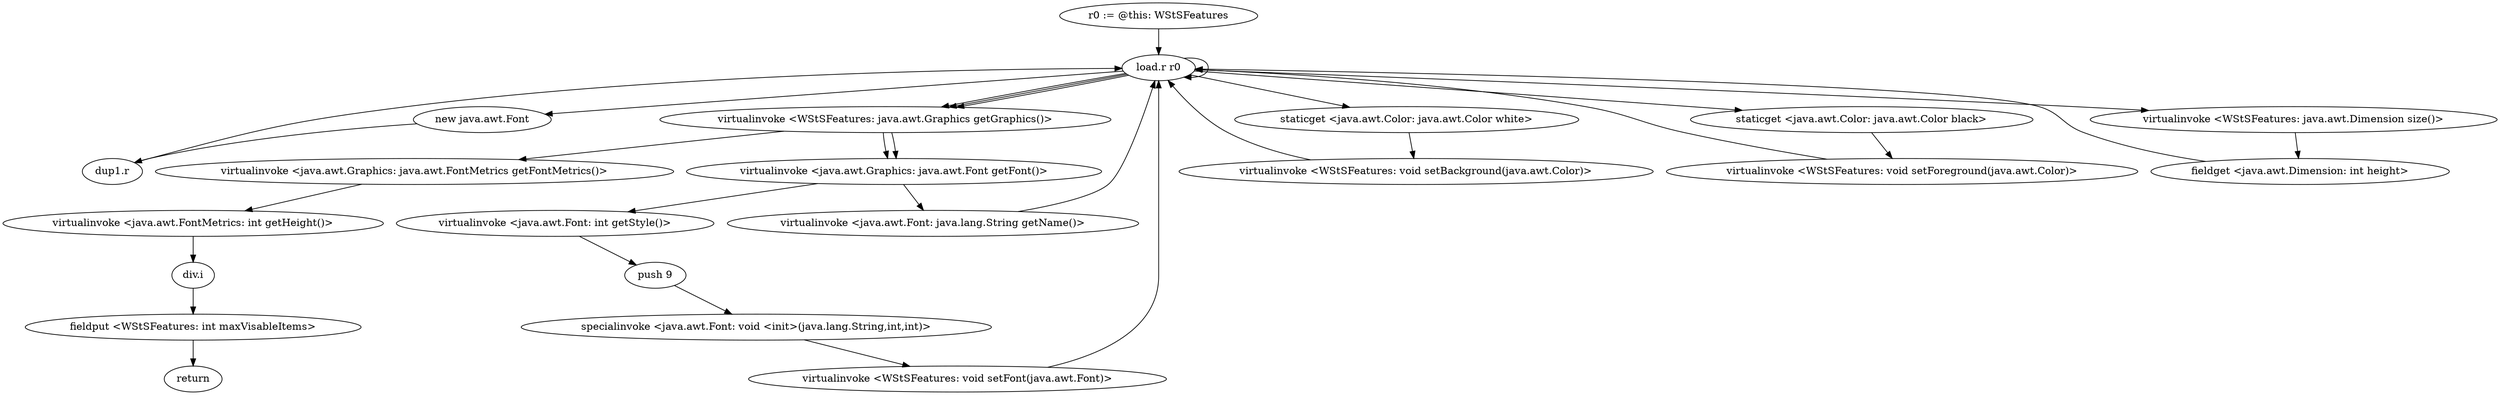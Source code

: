 digraph "" {
    "r0 := @this: WStSFeatures"
    "load.r r0"
    "r0 := @this: WStSFeatures"->"load.r r0";
    "new java.awt.Font"
    "load.r r0"->"new java.awt.Font";
    "dup1.r"
    "new java.awt.Font"->"dup1.r";
    "dup1.r"->"load.r r0";
    "virtualinvoke <WStSFeatures: java.awt.Graphics getGraphics()>"
    "load.r r0"->"virtualinvoke <WStSFeatures: java.awt.Graphics getGraphics()>";
    "virtualinvoke <java.awt.Graphics: java.awt.Font getFont()>"
    "virtualinvoke <WStSFeatures: java.awt.Graphics getGraphics()>"->"virtualinvoke <java.awt.Graphics: java.awt.Font getFont()>";
    "virtualinvoke <java.awt.Font: java.lang.String getName()>"
    "virtualinvoke <java.awt.Graphics: java.awt.Font getFont()>"->"virtualinvoke <java.awt.Font: java.lang.String getName()>";
    "virtualinvoke <java.awt.Font: java.lang.String getName()>"->"load.r r0";
    "load.r r0"->"virtualinvoke <WStSFeatures: java.awt.Graphics getGraphics()>";
    "virtualinvoke <WStSFeatures: java.awt.Graphics getGraphics()>"->"virtualinvoke <java.awt.Graphics: java.awt.Font getFont()>";
    "virtualinvoke <java.awt.Font: int getStyle()>"
    "virtualinvoke <java.awt.Graphics: java.awt.Font getFont()>"->"virtualinvoke <java.awt.Font: int getStyle()>";
    "push 9"
    "virtualinvoke <java.awt.Font: int getStyle()>"->"push 9";
    "specialinvoke <java.awt.Font: void <init>(java.lang.String,int,int)>"
    "push 9"->"specialinvoke <java.awt.Font: void <init>(java.lang.String,int,int)>";
    "virtualinvoke <WStSFeatures: void setFont(java.awt.Font)>"
    "specialinvoke <java.awt.Font: void <init>(java.lang.String,int,int)>"->"virtualinvoke <WStSFeatures: void setFont(java.awt.Font)>";
    "virtualinvoke <WStSFeatures: void setFont(java.awt.Font)>"->"load.r r0";
    "staticget <java.awt.Color: java.awt.Color white>"
    "load.r r0"->"staticget <java.awt.Color: java.awt.Color white>";
    "virtualinvoke <WStSFeatures: void setBackground(java.awt.Color)>"
    "staticget <java.awt.Color: java.awt.Color white>"->"virtualinvoke <WStSFeatures: void setBackground(java.awt.Color)>";
    "virtualinvoke <WStSFeatures: void setBackground(java.awt.Color)>"->"load.r r0";
    "staticget <java.awt.Color: java.awt.Color black>"
    "load.r r0"->"staticget <java.awt.Color: java.awt.Color black>";
    "virtualinvoke <WStSFeatures: void setForeground(java.awt.Color)>"
    "staticget <java.awt.Color: java.awt.Color black>"->"virtualinvoke <WStSFeatures: void setForeground(java.awt.Color)>";
    "virtualinvoke <WStSFeatures: void setForeground(java.awt.Color)>"->"load.r r0";
    "load.r r0"->"load.r r0";
    "virtualinvoke <WStSFeatures: java.awt.Dimension size()>"
    "load.r r0"->"virtualinvoke <WStSFeatures: java.awt.Dimension size()>";
    "fieldget <java.awt.Dimension: int height>"
    "virtualinvoke <WStSFeatures: java.awt.Dimension size()>"->"fieldget <java.awt.Dimension: int height>";
    "fieldget <java.awt.Dimension: int height>"->"load.r r0";
    "load.r r0"->"virtualinvoke <WStSFeatures: java.awt.Graphics getGraphics()>";
    "virtualinvoke <java.awt.Graphics: java.awt.FontMetrics getFontMetrics()>"
    "virtualinvoke <WStSFeatures: java.awt.Graphics getGraphics()>"->"virtualinvoke <java.awt.Graphics: java.awt.FontMetrics getFontMetrics()>";
    "virtualinvoke <java.awt.FontMetrics: int getHeight()>"
    "virtualinvoke <java.awt.Graphics: java.awt.FontMetrics getFontMetrics()>"->"virtualinvoke <java.awt.FontMetrics: int getHeight()>";
    "div.i"
    "virtualinvoke <java.awt.FontMetrics: int getHeight()>"->"div.i";
    "fieldput <WStSFeatures: int maxVisableItems>"
    "div.i"->"fieldput <WStSFeatures: int maxVisableItems>";
    "return"
    "fieldput <WStSFeatures: int maxVisableItems>"->"return";
}
